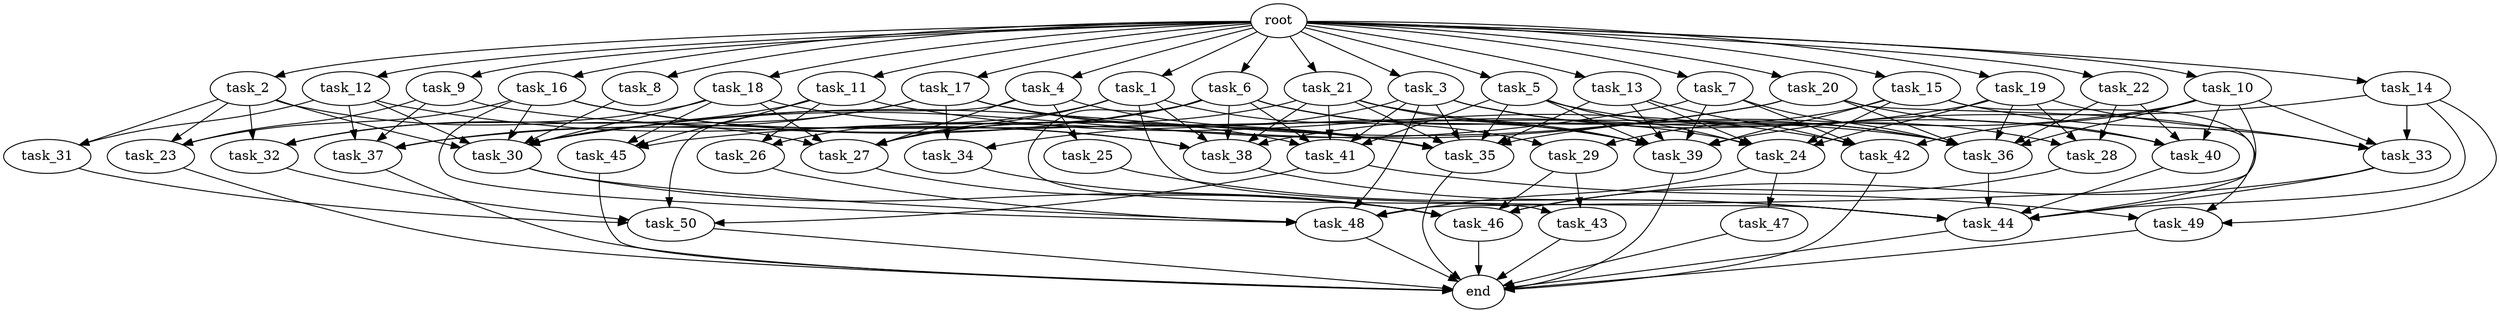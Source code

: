 digraph G {
  root [size="0.000000e+00"];
  task_1 [size="2.780313e+10"];
  task_2 [size="8.834550e+10"];
  task_3 [size="1.775044e+10"];
  task_4 [size="6.873954e+10"];
  task_5 [size="2.346848e+10"];
  task_6 [size="3.396704e+10"];
  task_7 [size="4.655910e+10"];
  task_8 [size="8.886619e+10"];
  task_9 [size="1.715991e+10"];
  task_10 [size="3.243494e+10"];
  task_11 [size="1.966502e+10"];
  task_12 [size="7.631206e+09"];
  task_13 [size="7.242457e+10"];
  task_14 [size="9.188089e+09"];
  task_15 [size="2.510690e+10"];
  task_16 [size="9.796943e+10"];
  task_17 [size="9.040986e+10"];
  task_18 [size="2.386881e+10"];
  task_19 [size="4.784530e+10"];
  task_20 [size="6.399883e+10"];
  task_21 [size="8.259096e+10"];
  task_22 [size="3.839893e+10"];
  task_23 [size="1.680743e+10"];
  task_24 [size="2.056675e+10"];
  task_25 [size="4.754109e+09"];
  task_26 [size="8.179883e+10"];
  task_27 [size="7.110436e+09"];
  task_28 [size="2.687243e+10"];
  task_29 [size="4.158211e+10"];
  task_30 [size="4.258311e+10"];
  task_31 [size="7.364077e+10"];
  task_32 [size="5.903790e+10"];
  task_33 [size="1.143205e+10"];
  task_34 [size="2.658231e+09"];
  task_35 [size="8.090217e+10"];
  task_36 [size="5.949734e+10"];
  task_37 [size="4.132790e+10"];
  task_38 [size="7.499765e+10"];
  task_39 [size="9.131434e+10"];
  task_40 [size="6.071752e+10"];
  task_41 [size="8.809639e+10"];
  task_42 [size="1.471204e+10"];
  task_43 [size="8.583149e+10"];
  task_44 [size="6.395511e+09"];
  task_45 [size="9.128704e+10"];
  task_46 [size="5.977615e+10"];
  task_47 [size="7.000835e+10"];
  task_48 [size="3.707039e+09"];
  task_49 [size="3.382315e+10"];
  task_50 [size="4.247982e+10"];
  end [size="0.000000e+00"];

  root -> task_1 [size="1.000000e-12"];
  root -> task_2 [size="1.000000e-12"];
  root -> task_3 [size="1.000000e-12"];
  root -> task_4 [size="1.000000e-12"];
  root -> task_5 [size="1.000000e-12"];
  root -> task_6 [size="1.000000e-12"];
  root -> task_7 [size="1.000000e-12"];
  root -> task_8 [size="1.000000e-12"];
  root -> task_9 [size="1.000000e-12"];
  root -> task_10 [size="1.000000e-12"];
  root -> task_11 [size="1.000000e-12"];
  root -> task_12 [size="1.000000e-12"];
  root -> task_13 [size="1.000000e-12"];
  root -> task_14 [size="1.000000e-12"];
  root -> task_15 [size="1.000000e-12"];
  root -> task_16 [size="1.000000e-12"];
  root -> task_17 [size="1.000000e-12"];
  root -> task_18 [size="1.000000e-12"];
  root -> task_19 [size="1.000000e-12"];
  root -> task_20 [size="1.000000e-12"];
  root -> task_21 [size="1.000000e-12"];
  root -> task_22 [size="1.000000e-12"];
  task_1 -> task_26 [size="4.089941e+08"];
  task_1 -> task_27 [size="1.185073e+07"];
  task_1 -> task_29 [size="2.079106e+08"];
  task_1 -> task_38 [size="1.249961e+08"];
  task_1 -> task_44 [size="7.994389e+06"];
  task_2 -> task_23 [size="5.602477e+07"];
  task_2 -> task_27 [size="1.185073e+07"];
  task_2 -> task_30 [size="5.322889e+07"];
  task_2 -> task_31 [size="3.682038e+08"];
  task_2 -> task_32 [size="1.967930e+08"];
  task_3 -> task_34 [size="1.329115e+07"];
  task_3 -> task_35 [size="1.011277e+08"];
  task_3 -> task_36 [size="7.437168e+07"];
  task_3 -> task_40 [size="1.517938e+08"];
  task_3 -> task_41 [size="1.761928e+08"];
  task_3 -> task_48 [size="6.178398e+06"];
  task_4 -> task_25 [size="4.754109e+07"];
  task_4 -> task_27 [size="1.185073e+07"];
  task_4 -> task_35 [size="1.011277e+08"];
  task_4 -> task_50 [size="1.061995e+08"];
  task_5 -> task_24 [size="4.113351e+07"];
  task_5 -> task_28 [size="8.957475e+07"];
  task_5 -> task_35 [size="1.011277e+08"];
  task_5 -> task_39 [size="1.141429e+08"];
  task_5 -> task_41 [size="1.761928e+08"];
  task_6 -> task_24 [size="4.113351e+07"];
  task_6 -> task_27 [size="1.185073e+07"];
  task_6 -> task_37 [size="1.033198e+08"];
  task_6 -> task_38 [size="1.249961e+08"];
  task_6 -> task_39 [size="1.141429e+08"];
  task_6 -> task_41 [size="1.761928e+08"];
  task_6 -> task_43 [size="4.291575e+08"];
  task_7 -> task_30 [size="5.322889e+07"];
  task_7 -> task_36 [size="7.437168e+07"];
  task_7 -> task_39 [size="1.141429e+08"];
  task_7 -> task_42 [size="3.678011e+07"];
  task_8 -> task_30 [size="5.322889e+07"];
  task_9 -> task_23 [size="5.602477e+07"];
  task_9 -> task_36 [size="7.437168e+07"];
  task_9 -> task_37 [size="1.033198e+08"];
  task_10 -> task_33 [size="2.858011e+07"];
  task_10 -> task_35 [size="1.011277e+08"];
  task_10 -> task_36 [size="7.437168e+07"];
  task_10 -> task_40 [size="1.517938e+08"];
  task_10 -> task_42 [size="3.678011e+07"];
  task_10 -> task_48 [size="6.178398e+06"];
  task_11 -> task_26 [size="4.089941e+08"];
  task_11 -> task_32 [size="1.967930e+08"];
  task_11 -> task_42 [size="3.678011e+07"];
  task_11 -> task_45 [size="3.042901e+08"];
  task_12 -> task_30 [size="5.322889e+07"];
  task_12 -> task_31 [size="3.682038e+08"];
  task_12 -> task_37 [size="1.033198e+08"];
  task_12 -> task_38 [size="1.249961e+08"];
  task_13 -> task_24 [size="4.113351e+07"];
  task_13 -> task_35 [size="1.011277e+08"];
  task_13 -> task_39 [size="1.141429e+08"];
  task_13 -> task_42 [size="3.678011e+07"];
  task_14 -> task_33 [size="2.858011e+07"];
  task_14 -> task_39 [size="1.141429e+08"];
  task_14 -> task_44 [size="7.994389e+06"];
  task_14 -> task_49 [size="1.127438e+08"];
  task_15 -> task_24 [size="4.113351e+07"];
  task_15 -> task_29 [size="2.079106e+08"];
  task_15 -> task_33 [size="2.858011e+07"];
  task_15 -> task_39 [size="1.141429e+08"];
  task_15 -> task_44 [size="7.994389e+06"];
  task_16 -> task_23 [size="5.602477e+07"];
  task_16 -> task_30 [size="5.322889e+07"];
  task_16 -> task_35 [size="1.011277e+08"];
  task_16 -> task_38 [size="1.249961e+08"];
  task_16 -> task_48 [size="6.178398e+06"];
  task_17 -> task_30 [size="5.322889e+07"];
  task_17 -> task_34 [size="1.329115e+07"];
  task_17 -> task_35 [size="1.011277e+08"];
  task_17 -> task_37 [size="1.033198e+08"];
  task_17 -> task_39 [size="1.141429e+08"];
  task_18 -> task_27 [size="1.185073e+07"];
  task_18 -> task_30 [size="5.322889e+07"];
  task_18 -> task_32 [size="1.967930e+08"];
  task_18 -> task_41 [size="1.761928e+08"];
  task_18 -> task_45 [size="3.042901e+08"];
  task_19 -> task_24 [size="4.113351e+07"];
  task_19 -> task_28 [size="8.957475e+07"];
  task_19 -> task_33 [size="2.858011e+07"];
  task_19 -> task_36 [size="7.437168e+07"];
  task_19 -> task_38 [size="1.249961e+08"];
  task_20 -> task_30 [size="5.322889e+07"];
  task_20 -> task_36 [size="7.437168e+07"];
  task_20 -> task_40 [size="1.517938e+08"];
  task_20 -> task_45 [size="3.042901e+08"];
  task_20 -> task_49 [size="1.127438e+08"];
  task_21 -> task_27 [size="1.185073e+07"];
  task_21 -> task_35 [size="1.011277e+08"];
  task_21 -> task_36 [size="7.437168e+07"];
  task_21 -> task_38 [size="1.249961e+08"];
  task_21 -> task_39 [size="1.141429e+08"];
  task_21 -> task_41 [size="1.761928e+08"];
  task_22 -> task_28 [size="8.957475e+07"];
  task_22 -> task_36 [size="7.437168e+07"];
  task_22 -> task_40 [size="1.517938e+08"];
  task_23 -> end [size="1.000000e-12"];
  task_24 -> task_47 [size="7.000835e+08"];
  task_24 -> task_48 [size="6.178398e+06"];
  task_25 -> task_44 [size="7.994389e+06"];
  task_26 -> task_48 [size="6.178398e+06"];
  task_27 -> task_46 [size="9.962692e+07"];
  task_28 -> task_46 [size="9.962692e+07"];
  task_29 -> task_43 [size="4.291575e+08"];
  task_29 -> task_46 [size="9.962692e+07"];
  task_30 -> task_46 [size="9.962692e+07"];
  task_30 -> task_48 [size="6.178398e+06"];
  task_31 -> task_50 [size="1.061995e+08"];
  task_32 -> task_50 [size="1.061995e+08"];
  task_33 -> task_44 [size="7.994389e+06"];
  task_33 -> task_46 [size="9.962692e+07"];
  task_34 -> task_46 [size="9.962692e+07"];
  task_35 -> end [size="1.000000e-12"];
  task_36 -> task_44 [size="7.994389e+06"];
  task_37 -> end [size="1.000000e-12"];
  task_38 -> task_44 [size="7.994389e+06"];
  task_39 -> end [size="1.000000e-12"];
  task_40 -> task_44 [size="7.994389e+06"];
  task_41 -> task_49 [size="1.127438e+08"];
  task_41 -> task_50 [size="1.061995e+08"];
  task_42 -> end [size="1.000000e-12"];
  task_43 -> end [size="1.000000e-12"];
  task_44 -> end [size="1.000000e-12"];
  task_45 -> end [size="1.000000e-12"];
  task_46 -> end [size="1.000000e-12"];
  task_47 -> end [size="1.000000e-12"];
  task_48 -> end [size="1.000000e-12"];
  task_49 -> end [size="1.000000e-12"];
  task_50 -> end [size="1.000000e-12"];
}
